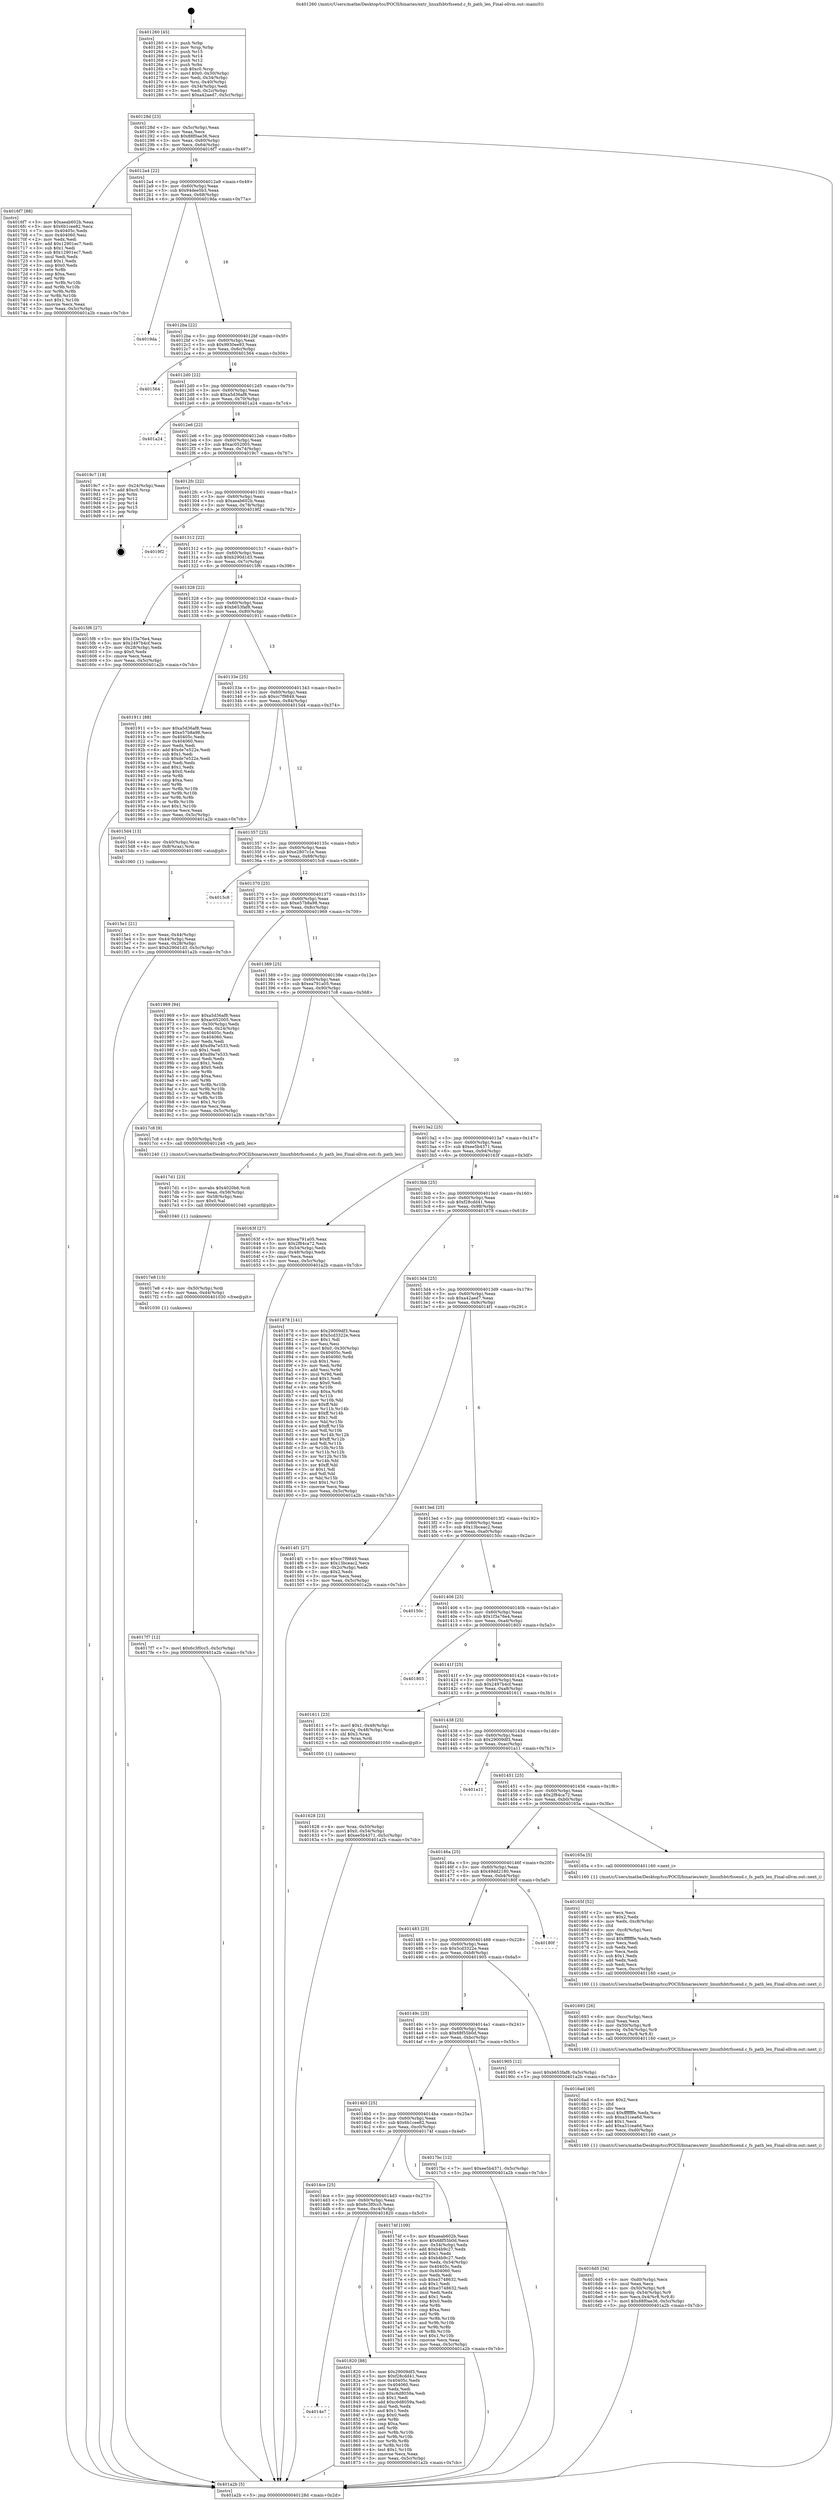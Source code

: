digraph "0x401260" {
  label = "0x401260 (/mnt/c/Users/mathe/Desktop/tcc/POCII/binaries/extr_linuxfsbtrfssend.c_fs_path_len_Final-ollvm.out::main(0))"
  labelloc = "t"
  node[shape=record]

  Entry [label="",width=0.3,height=0.3,shape=circle,fillcolor=black,style=filled]
  "0x40128d" [label="{
     0x40128d [23]\l
     | [instrs]\l
     &nbsp;&nbsp;0x40128d \<+3\>: mov -0x5c(%rbp),%eax\l
     &nbsp;&nbsp;0x401290 \<+2\>: mov %eax,%ecx\l
     &nbsp;&nbsp;0x401292 \<+6\>: sub $0x88f0ae36,%ecx\l
     &nbsp;&nbsp;0x401298 \<+3\>: mov %eax,-0x60(%rbp)\l
     &nbsp;&nbsp;0x40129b \<+3\>: mov %ecx,-0x64(%rbp)\l
     &nbsp;&nbsp;0x40129e \<+6\>: je 00000000004016f7 \<main+0x497\>\l
  }"]
  "0x4016f7" [label="{
     0x4016f7 [88]\l
     | [instrs]\l
     &nbsp;&nbsp;0x4016f7 \<+5\>: mov $0xaeab602b,%eax\l
     &nbsp;&nbsp;0x4016fc \<+5\>: mov $0x6b1cee82,%ecx\l
     &nbsp;&nbsp;0x401701 \<+7\>: mov 0x40405c,%edx\l
     &nbsp;&nbsp;0x401708 \<+7\>: mov 0x404060,%esi\l
     &nbsp;&nbsp;0x40170f \<+2\>: mov %edx,%edi\l
     &nbsp;&nbsp;0x401711 \<+6\>: add $0x12901ec7,%edi\l
     &nbsp;&nbsp;0x401717 \<+3\>: sub $0x1,%edi\l
     &nbsp;&nbsp;0x40171a \<+6\>: sub $0x12901ec7,%edi\l
     &nbsp;&nbsp;0x401720 \<+3\>: imul %edi,%edx\l
     &nbsp;&nbsp;0x401723 \<+3\>: and $0x1,%edx\l
     &nbsp;&nbsp;0x401726 \<+3\>: cmp $0x0,%edx\l
     &nbsp;&nbsp;0x401729 \<+4\>: sete %r8b\l
     &nbsp;&nbsp;0x40172d \<+3\>: cmp $0xa,%esi\l
     &nbsp;&nbsp;0x401730 \<+4\>: setl %r9b\l
     &nbsp;&nbsp;0x401734 \<+3\>: mov %r8b,%r10b\l
     &nbsp;&nbsp;0x401737 \<+3\>: and %r9b,%r10b\l
     &nbsp;&nbsp;0x40173a \<+3\>: xor %r9b,%r8b\l
     &nbsp;&nbsp;0x40173d \<+3\>: or %r8b,%r10b\l
     &nbsp;&nbsp;0x401740 \<+4\>: test $0x1,%r10b\l
     &nbsp;&nbsp;0x401744 \<+3\>: cmovne %ecx,%eax\l
     &nbsp;&nbsp;0x401747 \<+3\>: mov %eax,-0x5c(%rbp)\l
     &nbsp;&nbsp;0x40174a \<+5\>: jmp 0000000000401a2b \<main+0x7cb\>\l
  }"]
  "0x4012a4" [label="{
     0x4012a4 [22]\l
     | [instrs]\l
     &nbsp;&nbsp;0x4012a4 \<+5\>: jmp 00000000004012a9 \<main+0x49\>\l
     &nbsp;&nbsp;0x4012a9 \<+3\>: mov -0x60(%rbp),%eax\l
     &nbsp;&nbsp;0x4012ac \<+5\>: sub $0x94dee5b3,%eax\l
     &nbsp;&nbsp;0x4012b1 \<+3\>: mov %eax,-0x68(%rbp)\l
     &nbsp;&nbsp;0x4012b4 \<+6\>: je 00000000004019da \<main+0x77a\>\l
  }"]
  Exit [label="",width=0.3,height=0.3,shape=circle,fillcolor=black,style=filled,peripheries=2]
  "0x4019da" [label="{
     0x4019da\l
  }", style=dashed]
  "0x4012ba" [label="{
     0x4012ba [22]\l
     | [instrs]\l
     &nbsp;&nbsp;0x4012ba \<+5\>: jmp 00000000004012bf \<main+0x5f\>\l
     &nbsp;&nbsp;0x4012bf \<+3\>: mov -0x60(%rbp),%eax\l
     &nbsp;&nbsp;0x4012c2 \<+5\>: sub $0x9930ee93,%eax\l
     &nbsp;&nbsp;0x4012c7 \<+3\>: mov %eax,-0x6c(%rbp)\l
     &nbsp;&nbsp;0x4012ca \<+6\>: je 0000000000401564 \<main+0x304\>\l
  }"]
  "0x4014e7" [label="{
     0x4014e7\l
  }", style=dashed]
  "0x401564" [label="{
     0x401564\l
  }", style=dashed]
  "0x4012d0" [label="{
     0x4012d0 [22]\l
     | [instrs]\l
     &nbsp;&nbsp;0x4012d0 \<+5\>: jmp 00000000004012d5 \<main+0x75\>\l
     &nbsp;&nbsp;0x4012d5 \<+3\>: mov -0x60(%rbp),%eax\l
     &nbsp;&nbsp;0x4012d8 \<+5\>: sub $0xa5d36af8,%eax\l
     &nbsp;&nbsp;0x4012dd \<+3\>: mov %eax,-0x70(%rbp)\l
     &nbsp;&nbsp;0x4012e0 \<+6\>: je 0000000000401a24 \<main+0x7c4\>\l
  }"]
  "0x401820" [label="{
     0x401820 [88]\l
     | [instrs]\l
     &nbsp;&nbsp;0x401820 \<+5\>: mov $0x29009df3,%eax\l
     &nbsp;&nbsp;0x401825 \<+5\>: mov $0xf28cdd41,%ecx\l
     &nbsp;&nbsp;0x40182a \<+7\>: mov 0x40405c,%edx\l
     &nbsp;&nbsp;0x401831 \<+7\>: mov 0x404060,%esi\l
     &nbsp;&nbsp;0x401838 \<+2\>: mov %edx,%edi\l
     &nbsp;&nbsp;0x40183a \<+6\>: sub $0xc6d8059a,%edi\l
     &nbsp;&nbsp;0x401840 \<+3\>: sub $0x1,%edi\l
     &nbsp;&nbsp;0x401843 \<+6\>: add $0xc6d8059a,%edi\l
     &nbsp;&nbsp;0x401849 \<+3\>: imul %edi,%edx\l
     &nbsp;&nbsp;0x40184c \<+3\>: and $0x1,%edx\l
     &nbsp;&nbsp;0x40184f \<+3\>: cmp $0x0,%edx\l
     &nbsp;&nbsp;0x401852 \<+4\>: sete %r8b\l
     &nbsp;&nbsp;0x401856 \<+3\>: cmp $0xa,%esi\l
     &nbsp;&nbsp;0x401859 \<+4\>: setl %r9b\l
     &nbsp;&nbsp;0x40185d \<+3\>: mov %r8b,%r10b\l
     &nbsp;&nbsp;0x401860 \<+3\>: and %r9b,%r10b\l
     &nbsp;&nbsp;0x401863 \<+3\>: xor %r9b,%r8b\l
     &nbsp;&nbsp;0x401866 \<+3\>: or %r8b,%r10b\l
     &nbsp;&nbsp;0x401869 \<+4\>: test $0x1,%r10b\l
     &nbsp;&nbsp;0x40186d \<+3\>: cmovne %ecx,%eax\l
     &nbsp;&nbsp;0x401870 \<+3\>: mov %eax,-0x5c(%rbp)\l
     &nbsp;&nbsp;0x401873 \<+5\>: jmp 0000000000401a2b \<main+0x7cb\>\l
  }"]
  "0x401a24" [label="{
     0x401a24\l
  }", style=dashed]
  "0x4012e6" [label="{
     0x4012e6 [22]\l
     | [instrs]\l
     &nbsp;&nbsp;0x4012e6 \<+5\>: jmp 00000000004012eb \<main+0x8b\>\l
     &nbsp;&nbsp;0x4012eb \<+3\>: mov -0x60(%rbp),%eax\l
     &nbsp;&nbsp;0x4012ee \<+5\>: sub $0xac052005,%eax\l
     &nbsp;&nbsp;0x4012f3 \<+3\>: mov %eax,-0x74(%rbp)\l
     &nbsp;&nbsp;0x4012f6 \<+6\>: je 00000000004019c7 \<main+0x767\>\l
  }"]
  "0x4017f7" [label="{
     0x4017f7 [12]\l
     | [instrs]\l
     &nbsp;&nbsp;0x4017f7 \<+7\>: movl $0x6c3f0cc5,-0x5c(%rbp)\l
     &nbsp;&nbsp;0x4017fe \<+5\>: jmp 0000000000401a2b \<main+0x7cb\>\l
  }"]
  "0x4019c7" [label="{
     0x4019c7 [19]\l
     | [instrs]\l
     &nbsp;&nbsp;0x4019c7 \<+3\>: mov -0x24(%rbp),%eax\l
     &nbsp;&nbsp;0x4019ca \<+7\>: add $0xc0,%rsp\l
     &nbsp;&nbsp;0x4019d1 \<+1\>: pop %rbx\l
     &nbsp;&nbsp;0x4019d2 \<+2\>: pop %r12\l
     &nbsp;&nbsp;0x4019d4 \<+2\>: pop %r14\l
     &nbsp;&nbsp;0x4019d6 \<+2\>: pop %r15\l
     &nbsp;&nbsp;0x4019d8 \<+1\>: pop %rbp\l
     &nbsp;&nbsp;0x4019d9 \<+1\>: ret\l
  }"]
  "0x4012fc" [label="{
     0x4012fc [22]\l
     | [instrs]\l
     &nbsp;&nbsp;0x4012fc \<+5\>: jmp 0000000000401301 \<main+0xa1\>\l
     &nbsp;&nbsp;0x401301 \<+3\>: mov -0x60(%rbp),%eax\l
     &nbsp;&nbsp;0x401304 \<+5\>: sub $0xaeab602b,%eax\l
     &nbsp;&nbsp;0x401309 \<+3\>: mov %eax,-0x78(%rbp)\l
     &nbsp;&nbsp;0x40130c \<+6\>: je 00000000004019f2 \<main+0x792\>\l
  }"]
  "0x4017e8" [label="{
     0x4017e8 [15]\l
     | [instrs]\l
     &nbsp;&nbsp;0x4017e8 \<+4\>: mov -0x50(%rbp),%rdi\l
     &nbsp;&nbsp;0x4017ec \<+6\>: mov %eax,-0xd4(%rbp)\l
     &nbsp;&nbsp;0x4017f2 \<+5\>: call 0000000000401030 \<free@plt\>\l
     | [calls]\l
     &nbsp;&nbsp;0x401030 \{1\} (unknown)\l
  }"]
  "0x4019f2" [label="{
     0x4019f2\l
  }", style=dashed]
  "0x401312" [label="{
     0x401312 [22]\l
     | [instrs]\l
     &nbsp;&nbsp;0x401312 \<+5\>: jmp 0000000000401317 \<main+0xb7\>\l
     &nbsp;&nbsp;0x401317 \<+3\>: mov -0x60(%rbp),%eax\l
     &nbsp;&nbsp;0x40131a \<+5\>: sub $0xb290d1d3,%eax\l
     &nbsp;&nbsp;0x40131f \<+3\>: mov %eax,-0x7c(%rbp)\l
     &nbsp;&nbsp;0x401322 \<+6\>: je 00000000004015f6 \<main+0x396\>\l
  }"]
  "0x4017d1" [label="{
     0x4017d1 [23]\l
     | [instrs]\l
     &nbsp;&nbsp;0x4017d1 \<+10\>: movabs $0x4020b6,%rdi\l
     &nbsp;&nbsp;0x4017db \<+3\>: mov %eax,-0x58(%rbp)\l
     &nbsp;&nbsp;0x4017de \<+3\>: mov -0x58(%rbp),%esi\l
     &nbsp;&nbsp;0x4017e1 \<+2\>: mov $0x0,%al\l
     &nbsp;&nbsp;0x4017e3 \<+5\>: call 0000000000401040 \<printf@plt\>\l
     | [calls]\l
     &nbsp;&nbsp;0x401040 \{1\} (unknown)\l
  }"]
  "0x4015f6" [label="{
     0x4015f6 [27]\l
     | [instrs]\l
     &nbsp;&nbsp;0x4015f6 \<+5\>: mov $0x1f3a76e4,%eax\l
     &nbsp;&nbsp;0x4015fb \<+5\>: mov $0x2497b4cf,%ecx\l
     &nbsp;&nbsp;0x401600 \<+3\>: mov -0x28(%rbp),%edx\l
     &nbsp;&nbsp;0x401603 \<+3\>: cmp $0x0,%edx\l
     &nbsp;&nbsp;0x401606 \<+3\>: cmove %ecx,%eax\l
     &nbsp;&nbsp;0x401609 \<+3\>: mov %eax,-0x5c(%rbp)\l
     &nbsp;&nbsp;0x40160c \<+5\>: jmp 0000000000401a2b \<main+0x7cb\>\l
  }"]
  "0x401328" [label="{
     0x401328 [22]\l
     | [instrs]\l
     &nbsp;&nbsp;0x401328 \<+5\>: jmp 000000000040132d \<main+0xcd\>\l
     &nbsp;&nbsp;0x40132d \<+3\>: mov -0x60(%rbp),%eax\l
     &nbsp;&nbsp;0x401330 \<+5\>: sub $0xb653faf8,%eax\l
     &nbsp;&nbsp;0x401335 \<+3\>: mov %eax,-0x80(%rbp)\l
     &nbsp;&nbsp;0x401338 \<+6\>: je 0000000000401911 \<main+0x6b1\>\l
  }"]
  "0x4014ce" [label="{
     0x4014ce [25]\l
     | [instrs]\l
     &nbsp;&nbsp;0x4014ce \<+5\>: jmp 00000000004014d3 \<main+0x273\>\l
     &nbsp;&nbsp;0x4014d3 \<+3\>: mov -0x60(%rbp),%eax\l
     &nbsp;&nbsp;0x4014d6 \<+5\>: sub $0x6c3f0cc5,%eax\l
     &nbsp;&nbsp;0x4014db \<+6\>: mov %eax,-0xc4(%rbp)\l
     &nbsp;&nbsp;0x4014e1 \<+6\>: je 0000000000401820 \<main+0x5c0\>\l
  }"]
  "0x401911" [label="{
     0x401911 [88]\l
     | [instrs]\l
     &nbsp;&nbsp;0x401911 \<+5\>: mov $0xa5d36af8,%eax\l
     &nbsp;&nbsp;0x401916 \<+5\>: mov $0xe57b8a98,%ecx\l
     &nbsp;&nbsp;0x40191b \<+7\>: mov 0x40405c,%edx\l
     &nbsp;&nbsp;0x401922 \<+7\>: mov 0x404060,%esi\l
     &nbsp;&nbsp;0x401929 \<+2\>: mov %edx,%edi\l
     &nbsp;&nbsp;0x40192b \<+6\>: add $0xde7e522e,%edi\l
     &nbsp;&nbsp;0x401931 \<+3\>: sub $0x1,%edi\l
     &nbsp;&nbsp;0x401934 \<+6\>: sub $0xde7e522e,%edi\l
     &nbsp;&nbsp;0x40193a \<+3\>: imul %edi,%edx\l
     &nbsp;&nbsp;0x40193d \<+3\>: and $0x1,%edx\l
     &nbsp;&nbsp;0x401940 \<+3\>: cmp $0x0,%edx\l
     &nbsp;&nbsp;0x401943 \<+4\>: sete %r8b\l
     &nbsp;&nbsp;0x401947 \<+3\>: cmp $0xa,%esi\l
     &nbsp;&nbsp;0x40194a \<+4\>: setl %r9b\l
     &nbsp;&nbsp;0x40194e \<+3\>: mov %r8b,%r10b\l
     &nbsp;&nbsp;0x401951 \<+3\>: and %r9b,%r10b\l
     &nbsp;&nbsp;0x401954 \<+3\>: xor %r9b,%r8b\l
     &nbsp;&nbsp;0x401957 \<+3\>: or %r8b,%r10b\l
     &nbsp;&nbsp;0x40195a \<+4\>: test $0x1,%r10b\l
     &nbsp;&nbsp;0x40195e \<+3\>: cmovne %ecx,%eax\l
     &nbsp;&nbsp;0x401961 \<+3\>: mov %eax,-0x5c(%rbp)\l
     &nbsp;&nbsp;0x401964 \<+5\>: jmp 0000000000401a2b \<main+0x7cb\>\l
  }"]
  "0x40133e" [label="{
     0x40133e [25]\l
     | [instrs]\l
     &nbsp;&nbsp;0x40133e \<+5\>: jmp 0000000000401343 \<main+0xe3\>\l
     &nbsp;&nbsp;0x401343 \<+3\>: mov -0x60(%rbp),%eax\l
     &nbsp;&nbsp;0x401346 \<+5\>: sub $0xcc7f9849,%eax\l
     &nbsp;&nbsp;0x40134b \<+6\>: mov %eax,-0x84(%rbp)\l
     &nbsp;&nbsp;0x401351 \<+6\>: je 00000000004015d4 \<main+0x374\>\l
  }"]
  "0x40174f" [label="{
     0x40174f [109]\l
     | [instrs]\l
     &nbsp;&nbsp;0x40174f \<+5\>: mov $0xaeab602b,%eax\l
     &nbsp;&nbsp;0x401754 \<+5\>: mov $0x68f55b0d,%ecx\l
     &nbsp;&nbsp;0x401759 \<+3\>: mov -0x54(%rbp),%edx\l
     &nbsp;&nbsp;0x40175c \<+6\>: add $0xb4b9c27,%edx\l
     &nbsp;&nbsp;0x401762 \<+3\>: add $0x1,%edx\l
     &nbsp;&nbsp;0x401765 \<+6\>: sub $0xb4b9c27,%edx\l
     &nbsp;&nbsp;0x40176b \<+3\>: mov %edx,-0x54(%rbp)\l
     &nbsp;&nbsp;0x40176e \<+7\>: mov 0x40405c,%edx\l
     &nbsp;&nbsp;0x401775 \<+7\>: mov 0x404060,%esi\l
     &nbsp;&nbsp;0x40177c \<+2\>: mov %edx,%edi\l
     &nbsp;&nbsp;0x40177e \<+6\>: sub $0xe3748632,%edi\l
     &nbsp;&nbsp;0x401784 \<+3\>: sub $0x1,%edi\l
     &nbsp;&nbsp;0x401787 \<+6\>: add $0xe3748632,%edi\l
     &nbsp;&nbsp;0x40178d \<+3\>: imul %edi,%edx\l
     &nbsp;&nbsp;0x401790 \<+3\>: and $0x1,%edx\l
     &nbsp;&nbsp;0x401793 \<+3\>: cmp $0x0,%edx\l
     &nbsp;&nbsp;0x401796 \<+4\>: sete %r8b\l
     &nbsp;&nbsp;0x40179a \<+3\>: cmp $0xa,%esi\l
     &nbsp;&nbsp;0x40179d \<+4\>: setl %r9b\l
     &nbsp;&nbsp;0x4017a1 \<+3\>: mov %r8b,%r10b\l
     &nbsp;&nbsp;0x4017a4 \<+3\>: and %r9b,%r10b\l
     &nbsp;&nbsp;0x4017a7 \<+3\>: xor %r9b,%r8b\l
     &nbsp;&nbsp;0x4017aa \<+3\>: or %r8b,%r10b\l
     &nbsp;&nbsp;0x4017ad \<+4\>: test $0x1,%r10b\l
     &nbsp;&nbsp;0x4017b1 \<+3\>: cmovne %ecx,%eax\l
     &nbsp;&nbsp;0x4017b4 \<+3\>: mov %eax,-0x5c(%rbp)\l
     &nbsp;&nbsp;0x4017b7 \<+5\>: jmp 0000000000401a2b \<main+0x7cb\>\l
  }"]
  "0x4015d4" [label="{
     0x4015d4 [13]\l
     | [instrs]\l
     &nbsp;&nbsp;0x4015d4 \<+4\>: mov -0x40(%rbp),%rax\l
     &nbsp;&nbsp;0x4015d8 \<+4\>: mov 0x8(%rax),%rdi\l
     &nbsp;&nbsp;0x4015dc \<+5\>: call 0000000000401060 \<atoi@plt\>\l
     | [calls]\l
     &nbsp;&nbsp;0x401060 \{1\} (unknown)\l
  }"]
  "0x401357" [label="{
     0x401357 [25]\l
     | [instrs]\l
     &nbsp;&nbsp;0x401357 \<+5\>: jmp 000000000040135c \<main+0xfc\>\l
     &nbsp;&nbsp;0x40135c \<+3\>: mov -0x60(%rbp),%eax\l
     &nbsp;&nbsp;0x40135f \<+5\>: sub $0xe2807c1e,%eax\l
     &nbsp;&nbsp;0x401364 \<+6\>: mov %eax,-0x88(%rbp)\l
     &nbsp;&nbsp;0x40136a \<+6\>: je 00000000004015c8 \<main+0x368\>\l
  }"]
  "0x4014b5" [label="{
     0x4014b5 [25]\l
     | [instrs]\l
     &nbsp;&nbsp;0x4014b5 \<+5\>: jmp 00000000004014ba \<main+0x25a\>\l
     &nbsp;&nbsp;0x4014ba \<+3\>: mov -0x60(%rbp),%eax\l
     &nbsp;&nbsp;0x4014bd \<+5\>: sub $0x6b1cee82,%eax\l
     &nbsp;&nbsp;0x4014c2 \<+6\>: mov %eax,-0xc0(%rbp)\l
     &nbsp;&nbsp;0x4014c8 \<+6\>: je 000000000040174f \<main+0x4ef\>\l
  }"]
  "0x4015c8" [label="{
     0x4015c8\l
  }", style=dashed]
  "0x401370" [label="{
     0x401370 [25]\l
     | [instrs]\l
     &nbsp;&nbsp;0x401370 \<+5\>: jmp 0000000000401375 \<main+0x115\>\l
     &nbsp;&nbsp;0x401375 \<+3\>: mov -0x60(%rbp),%eax\l
     &nbsp;&nbsp;0x401378 \<+5\>: sub $0xe57b8a98,%eax\l
     &nbsp;&nbsp;0x40137d \<+6\>: mov %eax,-0x8c(%rbp)\l
     &nbsp;&nbsp;0x401383 \<+6\>: je 0000000000401969 \<main+0x709\>\l
  }"]
  "0x4017bc" [label="{
     0x4017bc [12]\l
     | [instrs]\l
     &nbsp;&nbsp;0x4017bc \<+7\>: movl $0xee5b4371,-0x5c(%rbp)\l
     &nbsp;&nbsp;0x4017c3 \<+5\>: jmp 0000000000401a2b \<main+0x7cb\>\l
  }"]
  "0x401969" [label="{
     0x401969 [94]\l
     | [instrs]\l
     &nbsp;&nbsp;0x401969 \<+5\>: mov $0xa5d36af8,%eax\l
     &nbsp;&nbsp;0x40196e \<+5\>: mov $0xac052005,%ecx\l
     &nbsp;&nbsp;0x401973 \<+3\>: mov -0x30(%rbp),%edx\l
     &nbsp;&nbsp;0x401976 \<+3\>: mov %edx,-0x24(%rbp)\l
     &nbsp;&nbsp;0x401979 \<+7\>: mov 0x40405c,%edx\l
     &nbsp;&nbsp;0x401980 \<+7\>: mov 0x404060,%esi\l
     &nbsp;&nbsp;0x401987 \<+2\>: mov %edx,%edi\l
     &nbsp;&nbsp;0x401989 \<+6\>: add $0xd9a7e533,%edi\l
     &nbsp;&nbsp;0x40198f \<+3\>: sub $0x1,%edi\l
     &nbsp;&nbsp;0x401992 \<+6\>: sub $0xd9a7e533,%edi\l
     &nbsp;&nbsp;0x401998 \<+3\>: imul %edi,%edx\l
     &nbsp;&nbsp;0x40199b \<+3\>: and $0x1,%edx\l
     &nbsp;&nbsp;0x40199e \<+3\>: cmp $0x0,%edx\l
     &nbsp;&nbsp;0x4019a1 \<+4\>: sete %r8b\l
     &nbsp;&nbsp;0x4019a5 \<+3\>: cmp $0xa,%esi\l
     &nbsp;&nbsp;0x4019a8 \<+4\>: setl %r9b\l
     &nbsp;&nbsp;0x4019ac \<+3\>: mov %r8b,%r10b\l
     &nbsp;&nbsp;0x4019af \<+3\>: and %r9b,%r10b\l
     &nbsp;&nbsp;0x4019b2 \<+3\>: xor %r9b,%r8b\l
     &nbsp;&nbsp;0x4019b5 \<+3\>: or %r8b,%r10b\l
     &nbsp;&nbsp;0x4019b8 \<+4\>: test $0x1,%r10b\l
     &nbsp;&nbsp;0x4019bc \<+3\>: cmovne %ecx,%eax\l
     &nbsp;&nbsp;0x4019bf \<+3\>: mov %eax,-0x5c(%rbp)\l
     &nbsp;&nbsp;0x4019c2 \<+5\>: jmp 0000000000401a2b \<main+0x7cb\>\l
  }"]
  "0x401389" [label="{
     0x401389 [25]\l
     | [instrs]\l
     &nbsp;&nbsp;0x401389 \<+5\>: jmp 000000000040138e \<main+0x12e\>\l
     &nbsp;&nbsp;0x40138e \<+3\>: mov -0x60(%rbp),%eax\l
     &nbsp;&nbsp;0x401391 \<+5\>: sub $0xea791a05,%eax\l
     &nbsp;&nbsp;0x401396 \<+6\>: mov %eax,-0x90(%rbp)\l
     &nbsp;&nbsp;0x40139c \<+6\>: je 00000000004017c8 \<main+0x568\>\l
  }"]
  "0x40149c" [label="{
     0x40149c [25]\l
     | [instrs]\l
     &nbsp;&nbsp;0x40149c \<+5\>: jmp 00000000004014a1 \<main+0x241\>\l
     &nbsp;&nbsp;0x4014a1 \<+3\>: mov -0x60(%rbp),%eax\l
     &nbsp;&nbsp;0x4014a4 \<+5\>: sub $0x68f55b0d,%eax\l
     &nbsp;&nbsp;0x4014a9 \<+6\>: mov %eax,-0xbc(%rbp)\l
     &nbsp;&nbsp;0x4014af \<+6\>: je 00000000004017bc \<main+0x55c\>\l
  }"]
  "0x4017c8" [label="{
     0x4017c8 [9]\l
     | [instrs]\l
     &nbsp;&nbsp;0x4017c8 \<+4\>: mov -0x50(%rbp),%rdi\l
     &nbsp;&nbsp;0x4017cc \<+5\>: call 0000000000401240 \<fs_path_len\>\l
     | [calls]\l
     &nbsp;&nbsp;0x401240 \{1\} (/mnt/c/Users/mathe/Desktop/tcc/POCII/binaries/extr_linuxfsbtrfssend.c_fs_path_len_Final-ollvm.out::fs_path_len)\l
  }"]
  "0x4013a2" [label="{
     0x4013a2 [25]\l
     | [instrs]\l
     &nbsp;&nbsp;0x4013a2 \<+5\>: jmp 00000000004013a7 \<main+0x147\>\l
     &nbsp;&nbsp;0x4013a7 \<+3\>: mov -0x60(%rbp),%eax\l
     &nbsp;&nbsp;0x4013aa \<+5\>: sub $0xee5b4371,%eax\l
     &nbsp;&nbsp;0x4013af \<+6\>: mov %eax,-0x94(%rbp)\l
     &nbsp;&nbsp;0x4013b5 \<+6\>: je 000000000040163f \<main+0x3df\>\l
  }"]
  "0x401905" [label="{
     0x401905 [12]\l
     | [instrs]\l
     &nbsp;&nbsp;0x401905 \<+7\>: movl $0xb653faf8,-0x5c(%rbp)\l
     &nbsp;&nbsp;0x40190c \<+5\>: jmp 0000000000401a2b \<main+0x7cb\>\l
  }"]
  "0x40163f" [label="{
     0x40163f [27]\l
     | [instrs]\l
     &nbsp;&nbsp;0x40163f \<+5\>: mov $0xea791a05,%eax\l
     &nbsp;&nbsp;0x401644 \<+5\>: mov $0x2f84ca72,%ecx\l
     &nbsp;&nbsp;0x401649 \<+3\>: mov -0x54(%rbp),%edx\l
     &nbsp;&nbsp;0x40164c \<+3\>: cmp -0x48(%rbp),%edx\l
     &nbsp;&nbsp;0x40164f \<+3\>: cmovl %ecx,%eax\l
     &nbsp;&nbsp;0x401652 \<+3\>: mov %eax,-0x5c(%rbp)\l
     &nbsp;&nbsp;0x401655 \<+5\>: jmp 0000000000401a2b \<main+0x7cb\>\l
  }"]
  "0x4013bb" [label="{
     0x4013bb [25]\l
     | [instrs]\l
     &nbsp;&nbsp;0x4013bb \<+5\>: jmp 00000000004013c0 \<main+0x160\>\l
     &nbsp;&nbsp;0x4013c0 \<+3\>: mov -0x60(%rbp),%eax\l
     &nbsp;&nbsp;0x4013c3 \<+5\>: sub $0xf28cdd41,%eax\l
     &nbsp;&nbsp;0x4013c8 \<+6\>: mov %eax,-0x98(%rbp)\l
     &nbsp;&nbsp;0x4013ce \<+6\>: je 0000000000401878 \<main+0x618\>\l
  }"]
  "0x401483" [label="{
     0x401483 [25]\l
     | [instrs]\l
     &nbsp;&nbsp;0x401483 \<+5\>: jmp 0000000000401488 \<main+0x228\>\l
     &nbsp;&nbsp;0x401488 \<+3\>: mov -0x60(%rbp),%eax\l
     &nbsp;&nbsp;0x40148b \<+5\>: sub $0x5cd3322e,%eax\l
     &nbsp;&nbsp;0x401490 \<+6\>: mov %eax,-0xb8(%rbp)\l
     &nbsp;&nbsp;0x401496 \<+6\>: je 0000000000401905 \<main+0x6a5\>\l
  }"]
  "0x401878" [label="{
     0x401878 [141]\l
     | [instrs]\l
     &nbsp;&nbsp;0x401878 \<+5\>: mov $0x29009df3,%eax\l
     &nbsp;&nbsp;0x40187d \<+5\>: mov $0x5cd3322e,%ecx\l
     &nbsp;&nbsp;0x401882 \<+2\>: mov $0x1,%dl\l
     &nbsp;&nbsp;0x401884 \<+2\>: xor %esi,%esi\l
     &nbsp;&nbsp;0x401886 \<+7\>: movl $0x0,-0x30(%rbp)\l
     &nbsp;&nbsp;0x40188d \<+7\>: mov 0x40405c,%edi\l
     &nbsp;&nbsp;0x401894 \<+8\>: mov 0x404060,%r8d\l
     &nbsp;&nbsp;0x40189c \<+3\>: sub $0x1,%esi\l
     &nbsp;&nbsp;0x40189f \<+3\>: mov %edi,%r9d\l
     &nbsp;&nbsp;0x4018a2 \<+3\>: add %esi,%r9d\l
     &nbsp;&nbsp;0x4018a5 \<+4\>: imul %r9d,%edi\l
     &nbsp;&nbsp;0x4018a9 \<+3\>: and $0x1,%edi\l
     &nbsp;&nbsp;0x4018ac \<+3\>: cmp $0x0,%edi\l
     &nbsp;&nbsp;0x4018af \<+4\>: sete %r10b\l
     &nbsp;&nbsp;0x4018b3 \<+4\>: cmp $0xa,%r8d\l
     &nbsp;&nbsp;0x4018b7 \<+4\>: setl %r11b\l
     &nbsp;&nbsp;0x4018bb \<+3\>: mov %r10b,%bl\l
     &nbsp;&nbsp;0x4018be \<+3\>: xor $0xff,%bl\l
     &nbsp;&nbsp;0x4018c1 \<+3\>: mov %r11b,%r14b\l
     &nbsp;&nbsp;0x4018c4 \<+4\>: xor $0xff,%r14b\l
     &nbsp;&nbsp;0x4018c8 \<+3\>: xor $0x1,%dl\l
     &nbsp;&nbsp;0x4018cb \<+3\>: mov %bl,%r15b\l
     &nbsp;&nbsp;0x4018ce \<+4\>: and $0xff,%r15b\l
     &nbsp;&nbsp;0x4018d2 \<+3\>: and %dl,%r10b\l
     &nbsp;&nbsp;0x4018d5 \<+3\>: mov %r14b,%r12b\l
     &nbsp;&nbsp;0x4018d8 \<+4\>: and $0xff,%r12b\l
     &nbsp;&nbsp;0x4018dc \<+3\>: and %dl,%r11b\l
     &nbsp;&nbsp;0x4018df \<+3\>: or %r10b,%r15b\l
     &nbsp;&nbsp;0x4018e2 \<+3\>: or %r11b,%r12b\l
     &nbsp;&nbsp;0x4018e5 \<+3\>: xor %r12b,%r15b\l
     &nbsp;&nbsp;0x4018e8 \<+3\>: or %r14b,%bl\l
     &nbsp;&nbsp;0x4018eb \<+3\>: xor $0xff,%bl\l
     &nbsp;&nbsp;0x4018ee \<+3\>: or $0x1,%dl\l
     &nbsp;&nbsp;0x4018f1 \<+2\>: and %dl,%bl\l
     &nbsp;&nbsp;0x4018f3 \<+3\>: or %bl,%r15b\l
     &nbsp;&nbsp;0x4018f6 \<+4\>: test $0x1,%r15b\l
     &nbsp;&nbsp;0x4018fa \<+3\>: cmovne %ecx,%eax\l
     &nbsp;&nbsp;0x4018fd \<+3\>: mov %eax,-0x5c(%rbp)\l
     &nbsp;&nbsp;0x401900 \<+5\>: jmp 0000000000401a2b \<main+0x7cb\>\l
  }"]
  "0x4013d4" [label="{
     0x4013d4 [25]\l
     | [instrs]\l
     &nbsp;&nbsp;0x4013d4 \<+5\>: jmp 00000000004013d9 \<main+0x179\>\l
     &nbsp;&nbsp;0x4013d9 \<+3\>: mov -0x60(%rbp),%eax\l
     &nbsp;&nbsp;0x4013dc \<+5\>: sub $0xa42aed7,%eax\l
     &nbsp;&nbsp;0x4013e1 \<+6\>: mov %eax,-0x9c(%rbp)\l
     &nbsp;&nbsp;0x4013e7 \<+6\>: je 00000000004014f1 \<main+0x291\>\l
  }"]
  "0x40180f" [label="{
     0x40180f\l
  }", style=dashed]
  "0x4014f1" [label="{
     0x4014f1 [27]\l
     | [instrs]\l
     &nbsp;&nbsp;0x4014f1 \<+5\>: mov $0xcc7f9849,%eax\l
     &nbsp;&nbsp;0x4014f6 \<+5\>: mov $0x13bceac2,%ecx\l
     &nbsp;&nbsp;0x4014fb \<+3\>: mov -0x2c(%rbp),%edx\l
     &nbsp;&nbsp;0x4014fe \<+3\>: cmp $0x2,%edx\l
     &nbsp;&nbsp;0x401501 \<+3\>: cmovne %ecx,%eax\l
     &nbsp;&nbsp;0x401504 \<+3\>: mov %eax,-0x5c(%rbp)\l
     &nbsp;&nbsp;0x401507 \<+5\>: jmp 0000000000401a2b \<main+0x7cb\>\l
  }"]
  "0x4013ed" [label="{
     0x4013ed [25]\l
     | [instrs]\l
     &nbsp;&nbsp;0x4013ed \<+5\>: jmp 00000000004013f2 \<main+0x192\>\l
     &nbsp;&nbsp;0x4013f2 \<+3\>: mov -0x60(%rbp),%eax\l
     &nbsp;&nbsp;0x4013f5 \<+5\>: sub $0x13bceac2,%eax\l
     &nbsp;&nbsp;0x4013fa \<+6\>: mov %eax,-0xa0(%rbp)\l
     &nbsp;&nbsp;0x401400 \<+6\>: je 000000000040150c \<main+0x2ac\>\l
  }"]
  "0x401a2b" [label="{
     0x401a2b [5]\l
     | [instrs]\l
     &nbsp;&nbsp;0x401a2b \<+5\>: jmp 000000000040128d \<main+0x2d\>\l
  }"]
  "0x401260" [label="{
     0x401260 [45]\l
     | [instrs]\l
     &nbsp;&nbsp;0x401260 \<+1\>: push %rbp\l
     &nbsp;&nbsp;0x401261 \<+3\>: mov %rsp,%rbp\l
     &nbsp;&nbsp;0x401264 \<+2\>: push %r15\l
     &nbsp;&nbsp;0x401266 \<+2\>: push %r14\l
     &nbsp;&nbsp;0x401268 \<+2\>: push %r12\l
     &nbsp;&nbsp;0x40126a \<+1\>: push %rbx\l
     &nbsp;&nbsp;0x40126b \<+7\>: sub $0xc0,%rsp\l
     &nbsp;&nbsp;0x401272 \<+7\>: movl $0x0,-0x30(%rbp)\l
     &nbsp;&nbsp;0x401279 \<+3\>: mov %edi,-0x34(%rbp)\l
     &nbsp;&nbsp;0x40127c \<+4\>: mov %rsi,-0x40(%rbp)\l
     &nbsp;&nbsp;0x401280 \<+3\>: mov -0x34(%rbp),%edi\l
     &nbsp;&nbsp;0x401283 \<+3\>: mov %edi,-0x2c(%rbp)\l
     &nbsp;&nbsp;0x401286 \<+7\>: movl $0xa42aed7,-0x5c(%rbp)\l
  }"]
  "0x4015e1" [label="{
     0x4015e1 [21]\l
     | [instrs]\l
     &nbsp;&nbsp;0x4015e1 \<+3\>: mov %eax,-0x44(%rbp)\l
     &nbsp;&nbsp;0x4015e4 \<+3\>: mov -0x44(%rbp),%eax\l
     &nbsp;&nbsp;0x4015e7 \<+3\>: mov %eax,-0x28(%rbp)\l
     &nbsp;&nbsp;0x4015ea \<+7\>: movl $0xb290d1d3,-0x5c(%rbp)\l
     &nbsp;&nbsp;0x4015f1 \<+5\>: jmp 0000000000401a2b \<main+0x7cb\>\l
  }"]
  "0x4016d5" [label="{
     0x4016d5 [34]\l
     | [instrs]\l
     &nbsp;&nbsp;0x4016d5 \<+6\>: mov -0xd0(%rbp),%ecx\l
     &nbsp;&nbsp;0x4016db \<+3\>: imul %eax,%ecx\l
     &nbsp;&nbsp;0x4016de \<+4\>: mov -0x50(%rbp),%r8\l
     &nbsp;&nbsp;0x4016e2 \<+4\>: movslq -0x54(%rbp),%r9\l
     &nbsp;&nbsp;0x4016e6 \<+5\>: mov %ecx,0x4(%r8,%r9,8)\l
     &nbsp;&nbsp;0x4016eb \<+7\>: movl $0x88f0ae36,-0x5c(%rbp)\l
     &nbsp;&nbsp;0x4016f2 \<+5\>: jmp 0000000000401a2b \<main+0x7cb\>\l
  }"]
  "0x40150c" [label="{
     0x40150c\l
  }", style=dashed]
  "0x401406" [label="{
     0x401406 [25]\l
     | [instrs]\l
     &nbsp;&nbsp;0x401406 \<+5\>: jmp 000000000040140b \<main+0x1ab\>\l
     &nbsp;&nbsp;0x40140b \<+3\>: mov -0x60(%rbp),%eax\l
     &nbsp;&nbsp;0x40140e \<+5\>: sub $0x1f3a76e4,%eax\l
     &nbsp;&nbsp;0x401413 \<+6\>: mov %eax,-0xa4(%rbp)\l
     &nbsp;&nbsp;0x401419 \<+6\>: je 0000000000401803 \<main+0x5a3\>\l
  }"]
  "0x4016ad" [label="{
     0x4016ad [40]\l
     | [instrs]\l
     &nbsp;&nbsp;0x4016ad \<+5\>: mov $0x2,%ecx\l
     &nbsp;&nbsp;0x4016b2 \<+1\>: cltd\l
     &nbsp;&nbsp;0x4016b3 \<+2\>: idiv %ecx\l
     &nbsp;&nbsp;0x4016b5 \<+6\>: imul $0xfffffffe,%edx,%ecx\l
     &nbsp;&nbsp;0x4016bb \<+6\>: sub $0xa31cea6d,%ecx\l
     &nbsp;&nbsp;0x4016c1 \<+3\>: add $0x1,%ecx\l
     &nbsp;&nbsp;0x4016c4 \<+6\>: add $0xa31cea6d,%ecx\l
     &nbsp;&nbsp;0x4016ca \<+6\>: mov %ecx,-0xd0(%rbp)\l
     &nbsp;&nbsp;0x4016d0 \<+5\>: call 0000000000401160 \<next_i\>\l
     | [calls]\l
     &nbsp;&nbsp;0x401160 \{1\} (/mnt/c/Users/mathe/Desktop/tcc/POCII/binaries/extr_linuxfsbtrfssend.c_fs_path_len_Final-ollvm.out::next_i)\l
  }"]
  "0x401803" [label="{
     0x401803\l
  }", style=dashed]
  "0x40141f" [label="{
     0x40141f [25]\l
     | [instrs]\l
     &nbsp;&nbsp;0x40141f \<+5\>: jmp 0000000000401424 \<main+0x1c4\>\l
     &nbsp;&nbsp;0x401424 \<+3\>: mov -0x60(%rbp),%eax\l
     &nbsp;&nbsp;0x401427 \<+5\>: sub $0x2497b4cf,%eax\l
     &nbsp;&nbsp;0x40142c \<+6\>: mov %eax,-0xa8(%rbp)\l
     &nbsp;&nbsp;0x401432 \<+6\>: je 0000000000401611 \<main+0x3b1\>\l
  }"]
  "0x401693" [label="{
     0x401693 [26]\l
     | [instrs]\l
     &nbsp;&nbsp;0x401693 \<+6\>: mov -0xcc(%rbp),%ecx\l
     &nbsp;&nbsp;0x401699 \<+3\>: imul %eax,%ecx\l
     &nbsp;&nbsp;0x40169c \<+4\>: mov -0x50(%rbp),%r8\l
     &nbsp;&nbsp;0x4016a0 \<+4\>: movslq -0x54(%rbp),%r9\l
     &nbsp;&nbsp;0x4016a4 \<+4\>: mov %ecx,(%r8,%r9,8)\l
     &nbsp;&nbsp;0x4016a8 \<+5\>: call 0000000000401160 \<next_i\>\l
     | [calls]\l
     &nbsp;&nbsp;0x401160 \{1\} (/mnt/c/Users/mathe/Desktop/tcc/POCII/binaries/extr_linuxfsbtrfssend.c_fs_path_len_Final-ollvm.out::next_i)\l
  }"]
  "0x401611" [label="{
     0x401611 [23]\l
     | [instrs]\l
     &nbsp;&nbsp;0x401611 \<+7\>: movl $0x1,-0x48(%rbp)\l
     &nbsp;&nbsp;0x401618 \<+4\>: movslq -0x48(%rbp),%rax\l
     &nbsp;&nbsp;0x40161c \<+4\>: shl $0x3,%rax\l
     &nbsp;&nbsp;0x401620 \<+3\>: mov %rax,%rdi\l
     &nbsp;&nbsp;0x401623 \<+5\>: call 0000000000401050 \<malloc@plt\>\l
     | [calls]\l
     &nbsp;&nbsp;0x401050 \{1\} (unknown)\l
  }"]
  "0x401438" [label="{
     0x401438 [25]\l
     | [instrs]\l
     &nbsp;&nbsp;0x401438 \<+5\>: jmp 000000000040143d \<main+0x1dd\>\l
     &nbsp;&nbsp;0x40143d \<+3\>: mov -0x60(%rbp),%eax\l
     &nbsp;&nbsp;0x401440 \<+5\>: sub $0x29009df3,%eax\l
     &nbsp;&nbsp;0x401445 \<+6\>: mov %eax,-0xac(%rbp)\l
     &nbsp;&nbsp;0x40144b \<+6\>: je 0000000000401a11 \<main+0x7b1\>\l
  }"]
  "0x401628" [label="{
     0x401628 [23]\l
     | [instrs]\l
     &nbsp;&nbsp;0x401628 \<+4\>: mov %rax,-0x50(%rbp)\l
     &nbsp;&nbsp;0x40162c \<+7\>: movl $0x0,-0x54(%rbp)\l
     &nbsp;&nbsp;0x401633 \<+7\>: movl $0xee5b4371,-0x5c(%rbp)\l
     &nbsp;&nbsp;0x40163a \<+5\>: jmp 0000000000401a2b \<main+0x7cb\>\l
  }"]
  "0x40165f" [label="{
     0x40165f [52]\l
     | [instrs]\l
     &nbsp;&nbsp;0x40165f \<+2\>: xor %ecx,%ecx\l
     &nbsp;&nbsp;0x401661 \<+5\>: mov $0x2,%edx\l
     &nbsp;&nbsp;0x401666 \<+6\>: mov %edx,-0xc8(%rbp)\l
     &nbsp;&nbsp;0x40166c \<+1\>: cltd\l
     &nbsp;&nbsp;0x40166d \<+6\>: mov -0xc8(%rbp),%esi\l
     &nbsp;&nbsp;0x401673 \<+2\>: idiv %esi\l
     &nbsp;&nbsp;0x401675 \<+6\>: imul $0xfffffffe,%edx,%edx\l
     &nbsp;&nbsp;0x40167b \<+2\>: mov %ecx,%edi\l
     &nbsp;&nbsp;0x40167d \<+2\>: sub %edx,%edi\l
     &nbsp;&nbsp;0x40167f \<+2\>: mov %ecx,%edx\l
     &nbsp;&nbsp;0x401681 \<+3\>: sub $0x1,%edx\l
     &nbsp;&nbsp;0x401684 \<+2\>: add %edx,%edi\l
     &nbsp;&nbsp;0x401686 \<+2\>: sub %edi,%ecx\l
     &nbsp;&nbsp;0x401688 \<+6\>: mov %ecx,-0xcc(%rbp)\l
     &nbsp;&nbsp;0x40168e \<+5\>: call 0000000000401160 \<next_i\>\l
     | [calls]\l
     &nbsp;&nbsp;0x401160 \{1\} (/mnt/c/Users/mathe/Desktop/tcc/POCII/binaries/extr_linuxfsbtrfssend.c_fs_path_len_Final-ollvm.out::next_i)\l
  }"]
  "0x401a11" [label="{
     0x401a11\l
  }", style=dashed]
  "0x401451" [label="{
     0x401451 [25]\l
     | [instrs]\l
     &nbsp;&nbsp;0x401451 \<+5\>: jmp 0000000000401456 \<main+0x1f6\>\l
     &nbsp;&nbsp;0x401456 \<+3\>: mov -0x60(%rbp),%eax\l
     &nbsp;&nbsp;0x401459 \<+5\>: sub $0x2f84ca72,%eax\l
     &nbsp;&nbsp;0x40145e \<+6\>: mov %eax,-0xb0(%rbp)\l
     &nbsp;&nbsp;0x401464 \<+6\>: je 000000000040165a \<main+0x3fa\>\l
  }"]
  "0x40146a" [label="{
     0x40146a [25]\l
     | [instrs]\l
     &nbsp;&nbsp;0x40146a \<+5\>: jmp 000000000040146f \<main+0x20f\>\l
     &nbsp;&nbsp;0x40146f \<+3\>: mov -0x60(%rbp),%eax\l
     &nbsp;&nbsp;0x401472 \<+5\>: sub $0x49dd2180,%eax\l
     &nbsp;&nbsp;0x401477 \<+6\>: mov %eax,-0xb4(%rbp)\l
     &nbsp;&nbsp;0x40147d \<+6\>: je 000000000040180f \<main+0x5af\>\l
  }"]
  "0x40165a" [label="{
     0x40165a [5]\l
     | [instrs]\l
     &nbsp;&nbsp;0x40165a \<+5\>: call 0000000000401160 \<next_i\>\l
     | [calls]\l
     &nbsp;&nbsp;0x401160 \{1\} (/mnt/c/Users/mathe/Desktop/tcc/POCII/binaries/extr_linuxfsbtrfssend.c_fs_path_len_Final-ollvm.out::next_i)\l
  }"]
  Entry -> "0x401260" [label=" 1"]
  "0x40128d" -> "0x4016f7" [label=" 1"]
  "0x40128d" -> "0x4012a4" [label=" 16"]
  "0x4019c7" -> Exit [label=" 1"]
  "0x4012a4" -> "0x4019da" [label=" 0"]
  "0x4012a4" -> "0x4012ba" [label=" 16"]
  "0x401969" -> "0x401a2b" [label=" 1"]
  "0x4012ba" -> "0x401564" [label=" 0"]
  "0x4012ba" -> "0x4012d0" [label=" 16"]
  "0x401911" -> "0x401a2b" [label=" 1"]
  "0x4012d0" -> "0x401a24" [label=" 0"]
  "0x4012d0" -> "0x4012e6" [label=" 16"]
  "0x401905" -> "0x401a2b" [label=" 1"]
  "0x4012e6" -> "0x4019c7" [label=" 1"]
  "0x4012e6" -> "0x4012fc" [label=" 15"]
  "0x401820" -> "0x401a2b" [label=" 1"]
  "0x4012fc" -> "0x4019f2" [label=" 0"]
  "0x4012fc" -> "0x401312" [label=" 15"]
  "0x4014ce" -> "0x4014e7" [label=" 0"]
  "0x401312" -> "0x4015f6" [label=" 1"]
  "0x401312" -> "0x401328" [label=" 14"]
  "0x4014ce" -> "0x401820" [label=" 1"]
  "0x401328" -> "0x401911" [label=" 1"]
  "0x401328" -> "0x40133e" [label=" 13"]
  "0x401878" -> "0x401a2b" [label=" 1"]
  "0x40133e" -> "0x4015d4" [label=" 1"]
  "0x40133e" -> "0x401357" [label=" 12"]
  "0x4017f7" -> "0x401a2b" [label=" 1"]
  "0x401357" -> "0x4015c8" [label=" 0"]
  "0x401357" -> "0x401370" [label=" 12"]
  "0x4017d1" -> "0x4017e8" [label=" 1"]
  "0x401370" -> "0x401969" [label=" 1"]
  "0x401370" -> "0x401389" [label=" 11"]
  "0x4017c8" -> "0x4017d1" [label=" 1"]
  "0x401389" -> "0x4017c8" [label=" 1"]
  "0x401389" -> "0x4013a2" [label=" 10"]
  "0x40174f" -> "0x401a2b" [label=" 1"]
  "0x4013a2" -> "0x40163f" [label=" 2"]
  "0x4013a2" -> "0x4013bb" [label=" 8"]
  "0x4014b5" -> "0x4014ce" [label=" 1"]
  "0x4013bb" -> "0x401878" [label=" 1"]
  "0x4013bb" -> "0x4013d4" [label=" 7"]
  "0x4017e8" -> "0x4017f7" [label=" 1"]
  "0x4013d4" -> "0x4014f1" [label=" 1"]
  "0x4013d4" -> "0x4013ed" [label=" 6"]
  "0x4014f1" -> "0x401a2b" [label=" 1"]
  "0x401260" -> "0x40128d" [label=" 1"]
  "0x401a2b" -> "0x40128d" [label=" 16"]
  "0x4015d4" -> "0x4015e1" [label=" 1"]
  "0x4015e1" -> "0x401a2b" [label=" 1"]
  "0x4015f6" -> "0x401a2b" [label=" 1"]
  "0x40149c" -> "0x4014b5" [label=" 2"]
  "0x4013ed" -> "0x40150c" [label=" 0"]
  "0x4013ed" -> "0x401406" [label=" 6"]
  "0x4017bc" -> "0x401a2b" [label=" 1"]
  "0x401406" -> "0x401803" [label=" 0"]
  "0x401406" -> "0x40141f" [label=" 6"]
  "0x401483" -> "0x40149c" [label=" 3"]
  "0x40141f" -> "0x401611" [label=" 1"]
  "0x40141f" -> "0x401438" [label=" 5"]
  "0x401611" -> "0x401628" [label=" 1"]
  "0x401628" -> "0x401a2b" [label=" 1"]
  "0x40163f" -> "0x401a2b" [label=" 2"]
  "0x401483" -> "0x401905" [label=" 1"]
  "0x401438" -> "0x401a11" [label=" 0"]
  "0x401438" -> "0x401451" [label=" 5"]
  "0x4014b5" -> "0x40174f" [label=" 1"]
  "0x401451" -> "0x40165a" [label=" 1"]
  "0x401451" -> "0x40146a" [label=" 4"]
  "0x40165a" -> "0x40165f" [label=" 1"]
  "0x40165f" -> "0x401693" [label=" 1"]
  "0x401693" -> "0x4016ad" [label=" 1"]
  "0x4016ad" -> "0x4016d5" [label=" 1"]
  "0x4016d5" -> "0x401a2b" [label=" 1"]
  "0x4016f7" -> "0x401a2b" [label=" 1"]
  "0x40149c" -> "0x4017bc" [label=" 1"]
  "0x40146a" -> "0x40180f" [label=" 0"]
  "0x40146a" -> "0x401483" [label=" 4"]
}
